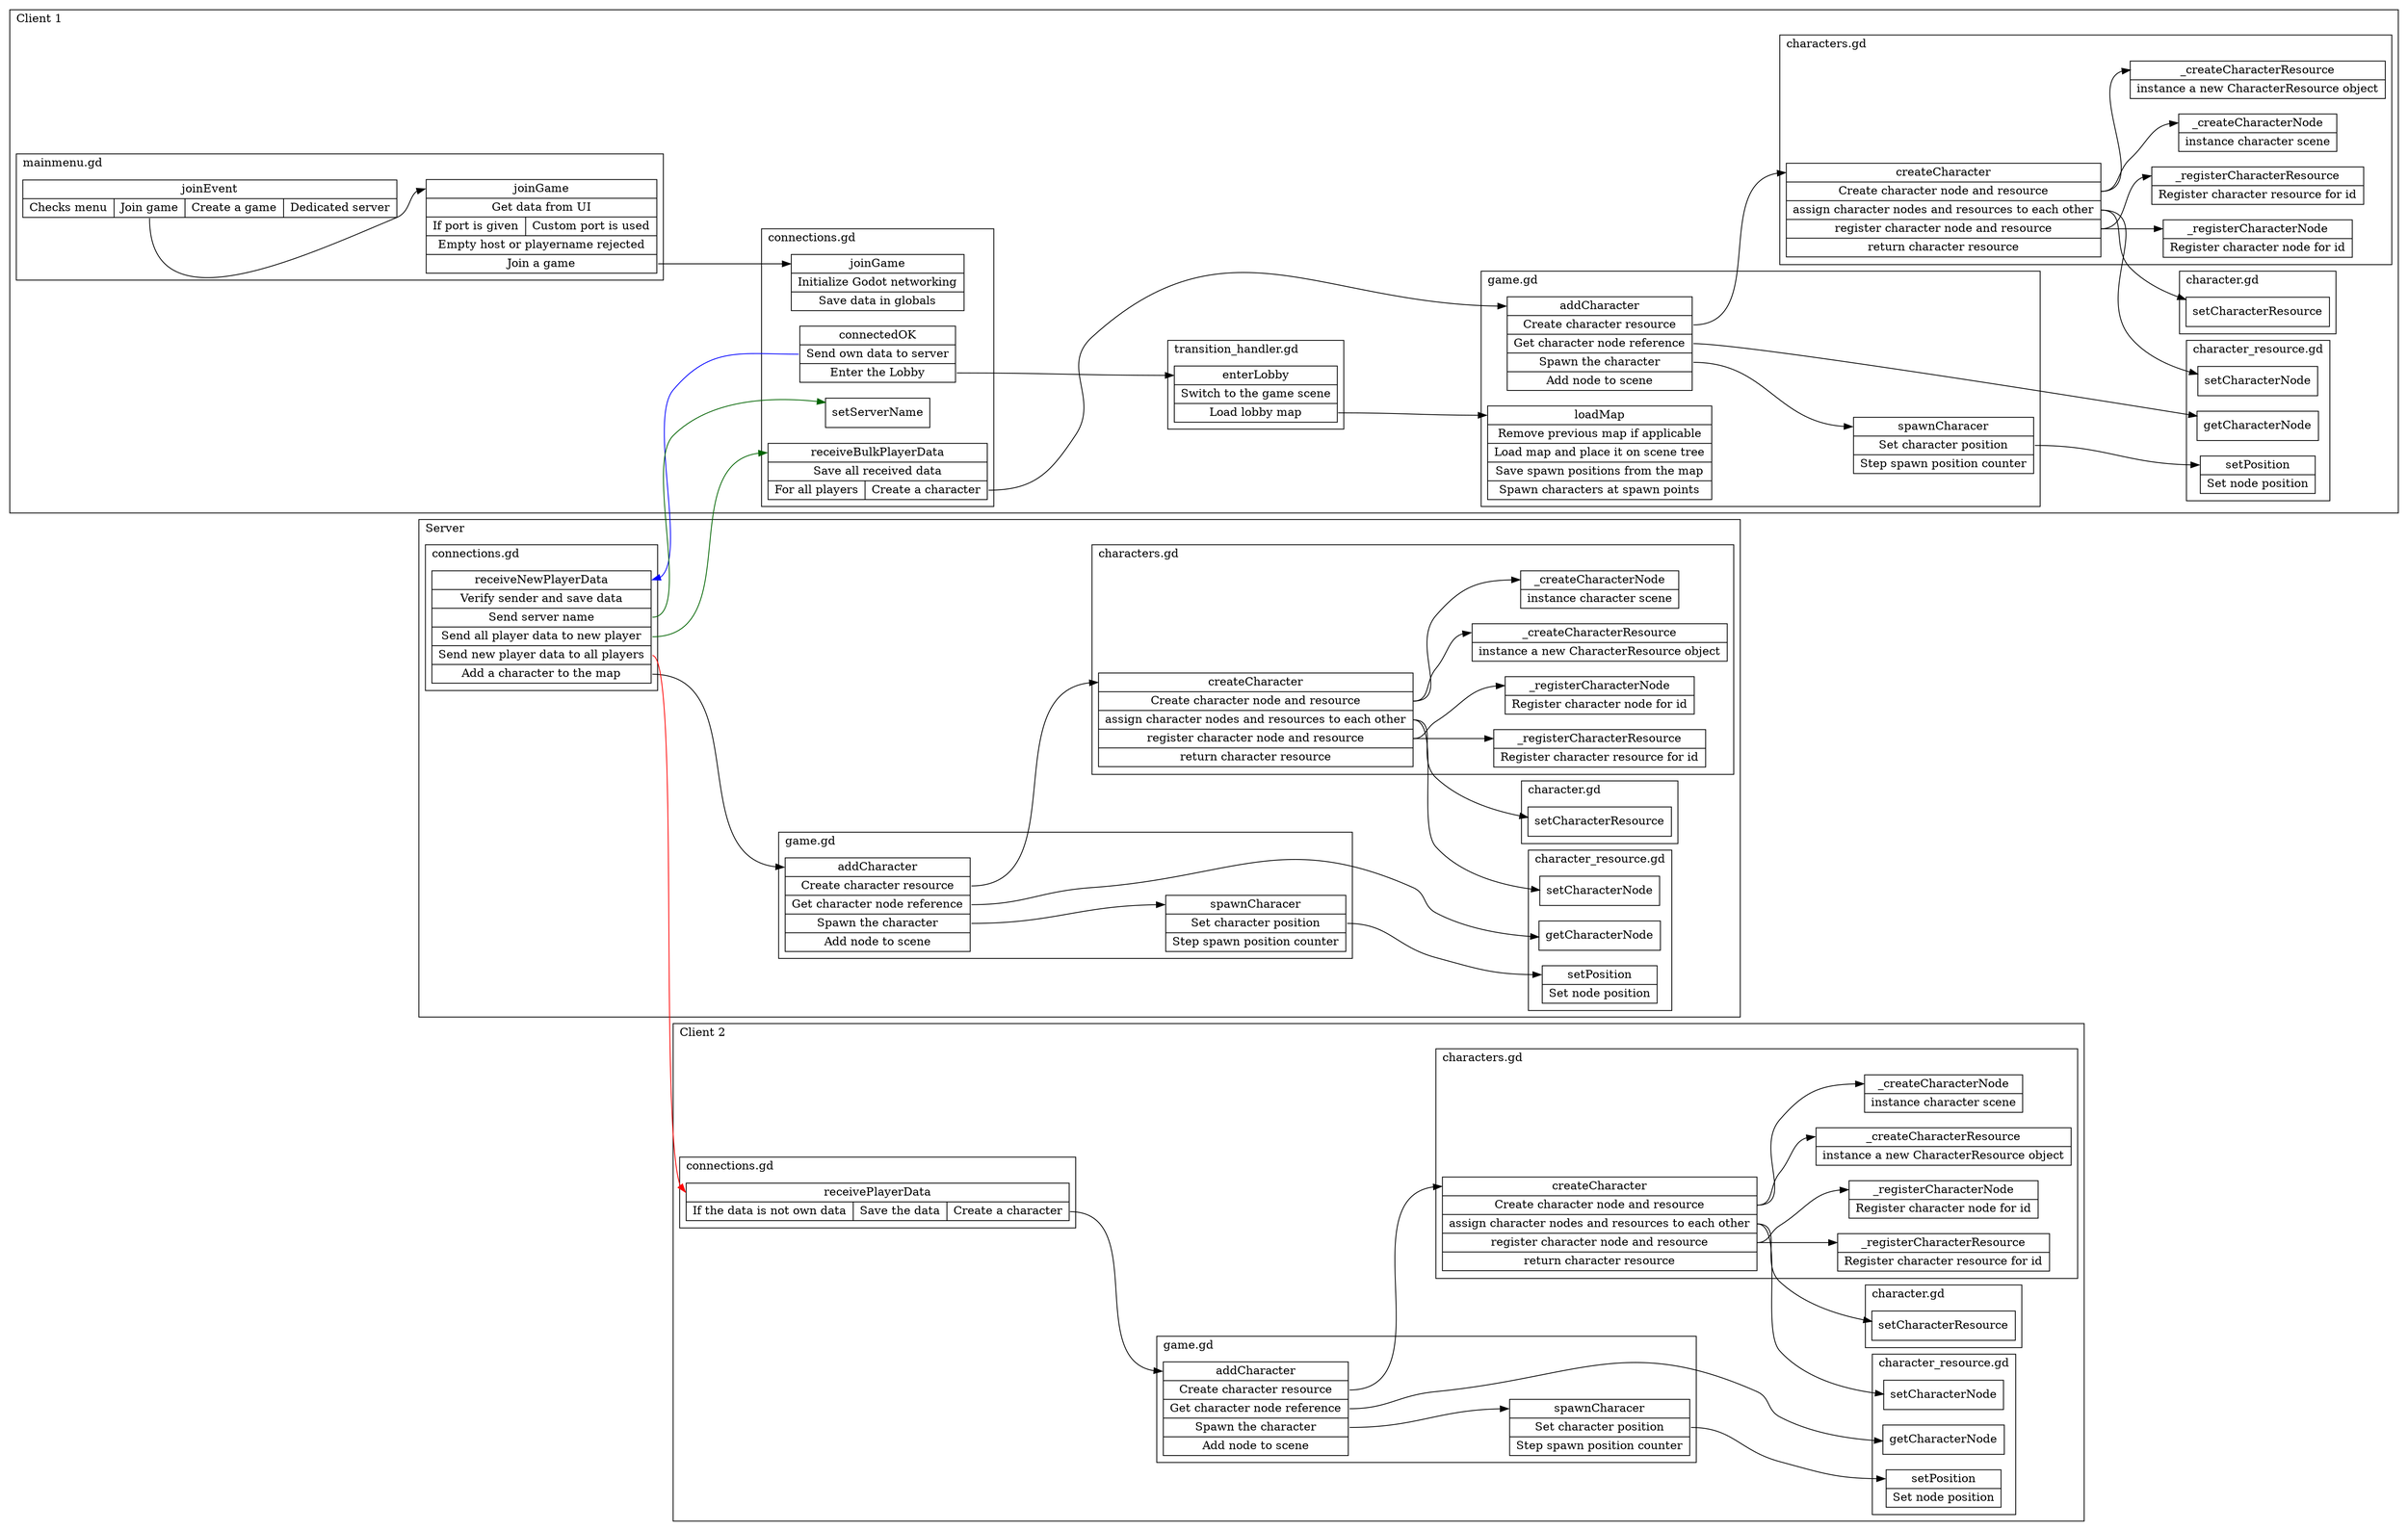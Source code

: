 digraph controlflow {
    rankdir="LR";
    subgraph cluster_client1 {
        label="Client 1"; labeljust="l";
        subgraph cluster_client1_character_resource {
            label="character_resource.gd"; labeljust="l";
            client1_character_resource_getCharacterNode [
                label="<begin>getCharacterNode"
                shape="record"
            ]
            client1_character_resource_setCharacterNode [
                label="<begin>setCharacterNode"
                shape="record"
            ]
            client1_character_resource_setPosition [
                label="<begin>setPosition | <f0> Set node position "
                shape="record"
            ]
        }
        subgraph cluster_client1_game {
            label="game.gd"; labeljust="l";
            client1_game_loadMap [
                label="<begin>loadMap | {<f0> Remove previous map if applicable } | <f1> Load map and place it on scene tree  | <f2> Save spawn positions from the map  | <f3> Spawn characters at spawn points "
                shape="record"
            ]
            client1_game_addCharacter [
                label="<begin>addCharacter | <f0> Create character resource  | <f1> Get character node reference  | <f2> Spawn the character  | <f3> Add node to scene "
                shape="record"
            ]
            client1_game_spawnCharacer [
                label="<begin>spawnCharacer | <f0> Set character position  | <f1> Step spawn position counter "
                shape="record"
            ]
        }
        subgraph cluster_client1_character {
            label="character.gd"; labeljust="l";
            client1_character_setCharacterResource [
                label="<begin>setCharacterResource"
                shape="record"
            ]
        }
        subgraph cluster_client1_transition_handler {
            label="transition_handler.gd"; labeljust="l";
            client1_transition_handler_enterLobby [
                label="<begin>enterLobby | <f0> Switch to the game scene  | <f1> Load lobby map "
                shape="record"
            ]
        }
        subgraph cluster_client1_connections {
            label="connections.gd"; labeljust="l";
            client1_connections_joinGame [
                label="<begin>joinGame | <f0> Initialize Godot networking  | <f1> Save data in globals "
                shape="record"
            ]
            client1_connections_connectedOK [
                label="<begin>connectedOK | <f0> Send own data to server  | <f1> Enter the Lobby "
                shape="record"
            ]
            client1_connections_receiveBulkPlayerData [
                label="<begin>receiveBulkPlayerData | <f0> Save all received data  | {<f1> For all players  | <f2> Create a character }"
                shape="record"
            ]
            client1_connections_setServerName [
                label="<begin>setServerName"
                shape="record"
            ]
        }
        subgraph cluster_client1_characters {
            label="characters.gd"; labeljust="l";
            client1_characters_createCharacter [
                label="<begin>createCharacter | <f0> Create character node and resource  | <f1> assign character nodes and resources to each other  | <f2> register character node and resource  | <f3> return character resource "
                shape="record"
            ]
            client1_characters__createCharacterNode [
                label="<begin>_createCharacterNode | <f0> instance character scene "
                shape="record"
            ]
            client1_characters__createCharacterResource [
                label="<begin>_createCharacterResource | <f0> instance a new CharacterResource object "
                shape="record"
            ]
            client1_characters__registerCharacterNode [
                label="<begin>_registerCharacterNode | <f0> Register character node for id "
                shape="record"
            ]
            client1_characters__registerCharacterResource [
                label="<begin>_registerCharacterResource | <f0> Register character resource for id "
                shape="record"
            ]
        }
        subgraph cluster_client1_mainmenu {
            label="mainmenu.gd"; labeljust="l";
            client1_mainmenu_joinGame [
                label="<begin>joinGame | <f0> Get data from UI  | {<f1> If port is given  | <f2> Custom port is used } | {<f3> Empty host or playername rejected } | <f4> Join a game "
                shape="record"
            ]
            client1_mainmenu_joinEvent [
                label="<begin>joinEvent | {<f0> Checks menu  | <f1> Join game  | <f2> Create a game  | <f3> Dedicated server }"
                shape="record"
            ]
        }

    }
    subgraph cluster_server {
        label="Server"; labeljust="l";
        subgraph cluster_server_character_resource {
            label="character_resource.gd"; labeljust="l";
            server_character_resource_getCharacterNode [
                label="<begin>getCharacterNode"
                shape="record"
            ]
            server_character_resource_setCharacterNode [
                label="<begin>setCharacterNode"
                shape="record"
            ]
            server_character_resource_setPosition [
                label="<begin>setPosition | <f0> Set node position "
                shape="record"
            ]
        }
        subgraph cluster_server_game {
            label="game.gd"; labeljust="l";
            server_game_addCharacter [
                label="<begin>addCharacter | <f0> Create character resource  | <f1> Get character node reference  | <f2> Spawn the character  | <f3> Add node to scene "
                shape="record"
            ]
            server_game_spawnCharacer [
                label="<begin>spawnCharacer | <f0> Set character position  | <f1> Step spawn position counter "
                shape="record"
            ]
        }
        subgraph cluster_server_character {
            label="character.gd"; labeljust="l";
            server_character_setCharacterResource [
                label="<begin>setCharacterResource"
                shape="record"
            ]
        }
        subgraph cluster_server_connections {
            label="connections.gd"; labeljust="l";
            server_connections_receiveNewPlayerData [
                label="<begin>receiveNewPlayerData | <f0> Verify sender and save data  | <f1> Send server name  | <f2> Send all player data to new player  | <f3> Send new player data to all players  | <f4> Add a character to the map "
                shape="record"
            ]
        }
        subgraph cluster_server_characters {
            label="characters.gd"; labeljust="l";
            server_characters_createCharacter [
                label="<begin>createCharacter | <f0> Create character node and resource  | <f1> assign character nodes and resources to each other  | <f2> register character node and resource  | <f3> return character resource "
                shape="record"
            ]
            server_characters__createCharacterNode [
                label="<begin>_createCharacterNode | <f0> instance character scene "
                shape="record"
            ]
            server_characters__createCharacterResource [
                label="<begin>_createCharacterResource | <f0> instance a new CharacterResource object "
                shape="record"
            ]
            server_characters__registerCharacterNode [
                label="<begin>_registerCharacterNode | <f0> Register character node for id "
                shape="record"
            ]
            server_characters__registerCharacterResource [
                label="<begin>_registerCharacterResource | <f0> Register character resource for id "
                shape="record"
            ]
        }

    }
    subgraph cluster_client2 {
        label="Client 2"; labeljust="l";
        subgraph cluster_client2_character_resource {
            label="character_resource.gd"; labeljust="l";
            client2_character_resource_getCharacterNode [
                label="<begin>getCharacterNode"
                shape="record"
            ]
            client2_character_resource_setCharacterNode [
                label="<begin>setCharacterNode"
                shape="record"
            ]
            client2_character_resource_setPosition [
                label="<begin>setPosition | <f0> Set node position "
                shape="record"
            ]
        }
        subgraph cluster_client2_game {
            label="game.gd"; labeljust="l";
            client2_game_addCharacter [
                label="<begin>addCharacter | <f0> Create character resource  | <f1> Get character node reference  | <f2> Spawn the character  | <f3> Add node to scene "
                shape="record"
            ]
            client2_game_spawnCharacer [
                label="<begin>spawnCharacer | <f0> Set character position  | <f1> Step spawn position counter "
                shape="record"
            ]
        }
        subgraph cluster_client2_character {
            label="character.gd"; labeljust="l";
            client2_character_setCharacterResource [
                label="<begin>setCharacterResource"
                shape="record"
            ]
        }
        subgraph cluster_client2_connections {
            label="connections.gd"; labeljust="l";
            client2_connections_receivePlayerData [
                label="<begin>receivePlayerData | {<f0> If the data is not own data  | <f1> Save the data  | <f2> Create a character }"
                shape="record"
            ]
        }
        subgraph cluster_client2_characters {
            label="characters.gd"; labeljust="l";
            client2_characters_createCharacter [
                label="<begin>createCharacter | <f0> Create character node and resource  | <f1> assign character nodes and resources to each other  | <f2> register character node and resource  | <f3> return character resource "
                shape="record"
            ]
            client2_characters__createCharacterNode [
                label="<begin>_createCharacterNode | <f0> instance character scene "
                shape="record"
            ]
            client2_characters__createCharacterResource [
                label="<begin>_createCharacterResource | <f0> instance a new CharacterResource object "
                shape="record"
            ]
            client2_characters__registerCharacterNode [
                label="<begin>_registerCharacterNode | <f0> Register character node for id "
                shape="record"
            ]
            client2_characters__registerCharacterResource [
                label="<begin>_registerCharacterResource | <f0> Register character resource for id "
                shape="record"
            ]
        }

    }

    client1_mainmenu_joinEvent:f1 -> client1_mainmenu_joinGame:begin;
    client1_mainmenu_joinGame:f4 -> client1_connections_joinGame:begin;
    client1_connections_connectedOK:f1 -> client1_transition_handler_enterLobby:begin;
    client1_connections_connectedOK:f0 -> server_connections_receiveNewPlayerData:begin [color=blue];
    client1_transition_handler_enterLobby:f1 -> client1_game_loadMap:begin;
    server_connections_receiveNewPlayerData:f1 -> client1_connections_setServerName:begin [color=darkgreen];
    server_connections_receiveNewPlayerData:f2 -> client1_connections_receiveBulkPlayerData:begin [color=darkgreen];
    server_connections_receiveNewPlayerData:f3 -> client2_connections_receivePlayerData:begin [color=red];
    # server adds new character
    server_connections_receiveNewPlayerData:f4 -> server_game_addCharacter:begin;
    server_game_addCharacter:f0 -> server_characters_createCharacter:begin;
    server_game_addCharacter:f1 -> server_character_resource_getCharacterNode:begin;
    server_game_addCharacter:f2 -> server_game_spawnCharacer:begin;
    server_game_spawnCharacer:f0 -> server_character_resource_setPosition:begin;
    server_characters_createCharacter:f0 -> server_characters__createCharacterNode:begin;
    server_characters_createCharacter:f0 -> server_characters__createCharacterResource:begin;
    server_characters_createCharacter:f1 -> server_character_setCharacterResource:begin;
    server_characters_createCharacter:f1 -> server_character_resource_setCharacterNode:begin;
    server_characters_createCharacter:f2 -> server_characters__registerCharacterNode:begin;
    server_characters_createCharacter:f2 -> server_characters__registerCharacterResource:begin;
    # client adds new character
    client1_connections_receiveBulkPlayerData:f2 -> client1_game_addCharacter:begin;
    client1_game_addCharacter:f0 -> client1_characters_createCharacter:begin;
    client1_game_addCharacter:f1 -> client1_character_resource_getCharacterNode:begin;
    client1_game_addCharacter:f2 -> client1_game_spawnCharacer:begin;
    client1_game_spawnCharacer:f0 -> client1_character_resource_setPosition:begin;
    client1_characters_createCharacter:f0 -> client1_characters__createCharacterNode:begin;
    client1_characters_createCharacter:f0 -> client1_characters__createCharacterResource:begin;
    client1_characters_createCharacter:f1 -> client1_character_setCharacterResource:begin;
    client1_characters_createCharacter:f1 -> client1_character_resource_setCharacterNode:begin;
    client1_characters_createCharacter:f2 -> client1_characters__registerCharacterNode:begin;
    client1_characters_createCharacter:f2 -> client1_characters__registerCharacterResource:begin;
    # other client adds new character
    client2_connections_receivePlayerData:f2 -> client2_game_addCharacter:begin;
    client2_game_addCharacter:f0 -> client2_characters_createCharacter:begin;
    client2_game_addCharacter:f1 -> client2_character_resource_getCharacterNode:begin;
    client2_game_addCharacter:f2 -> client2_game_spawnCharacer:begin;
    client2_game_spawnCharacer:f0 -> client2_character_resource_setPosition:begin;
    client2_characters_createCharacter:f0 -> client2_characters__createCharacterNode:begin;
    client2_characters_createCharacter:f0 -> client2_characters__createCharacterResource:begin;
    client2_characters_createCharacter:f1 -> client2_character_setCharacterResource:begin;
    client2_characters_createCharacter:f1 -> client2_character_resource_setCharacterNode:begin;
    client2_characters_createCharacter:f2 -> client2_characters__registerCharacterNode:begin;
    client2_characters_createCharacter:f2 -> client2_characters__registerCharacterResource:begin;
}
